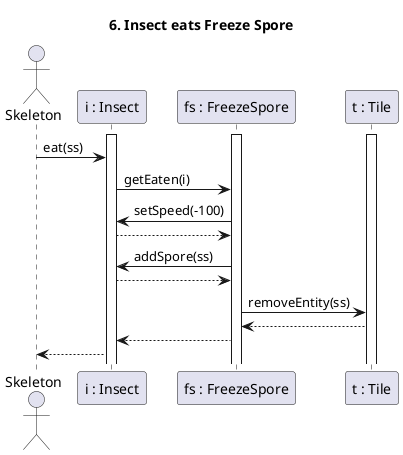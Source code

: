 @startuml Insect eating

title 6. Insect eats Freeze Spore

actor "Skeleton" as PP
participant "i : Insect" as I
participant "fs : FreezeSpore" as Sp
participant "t : Tile" as T

activate I
activate T
activate Sp

PP -> I : eat(ss)
I -> Sp : getEaten(i)
Sp -> I : setSpeed(-100)
I --> Sp
Sp -> I : addSpore(ss)
I --> Sp

Sp -> T : removeEntity(ss)
T --> Sp
Sp --> I

I --> PP


@enduml